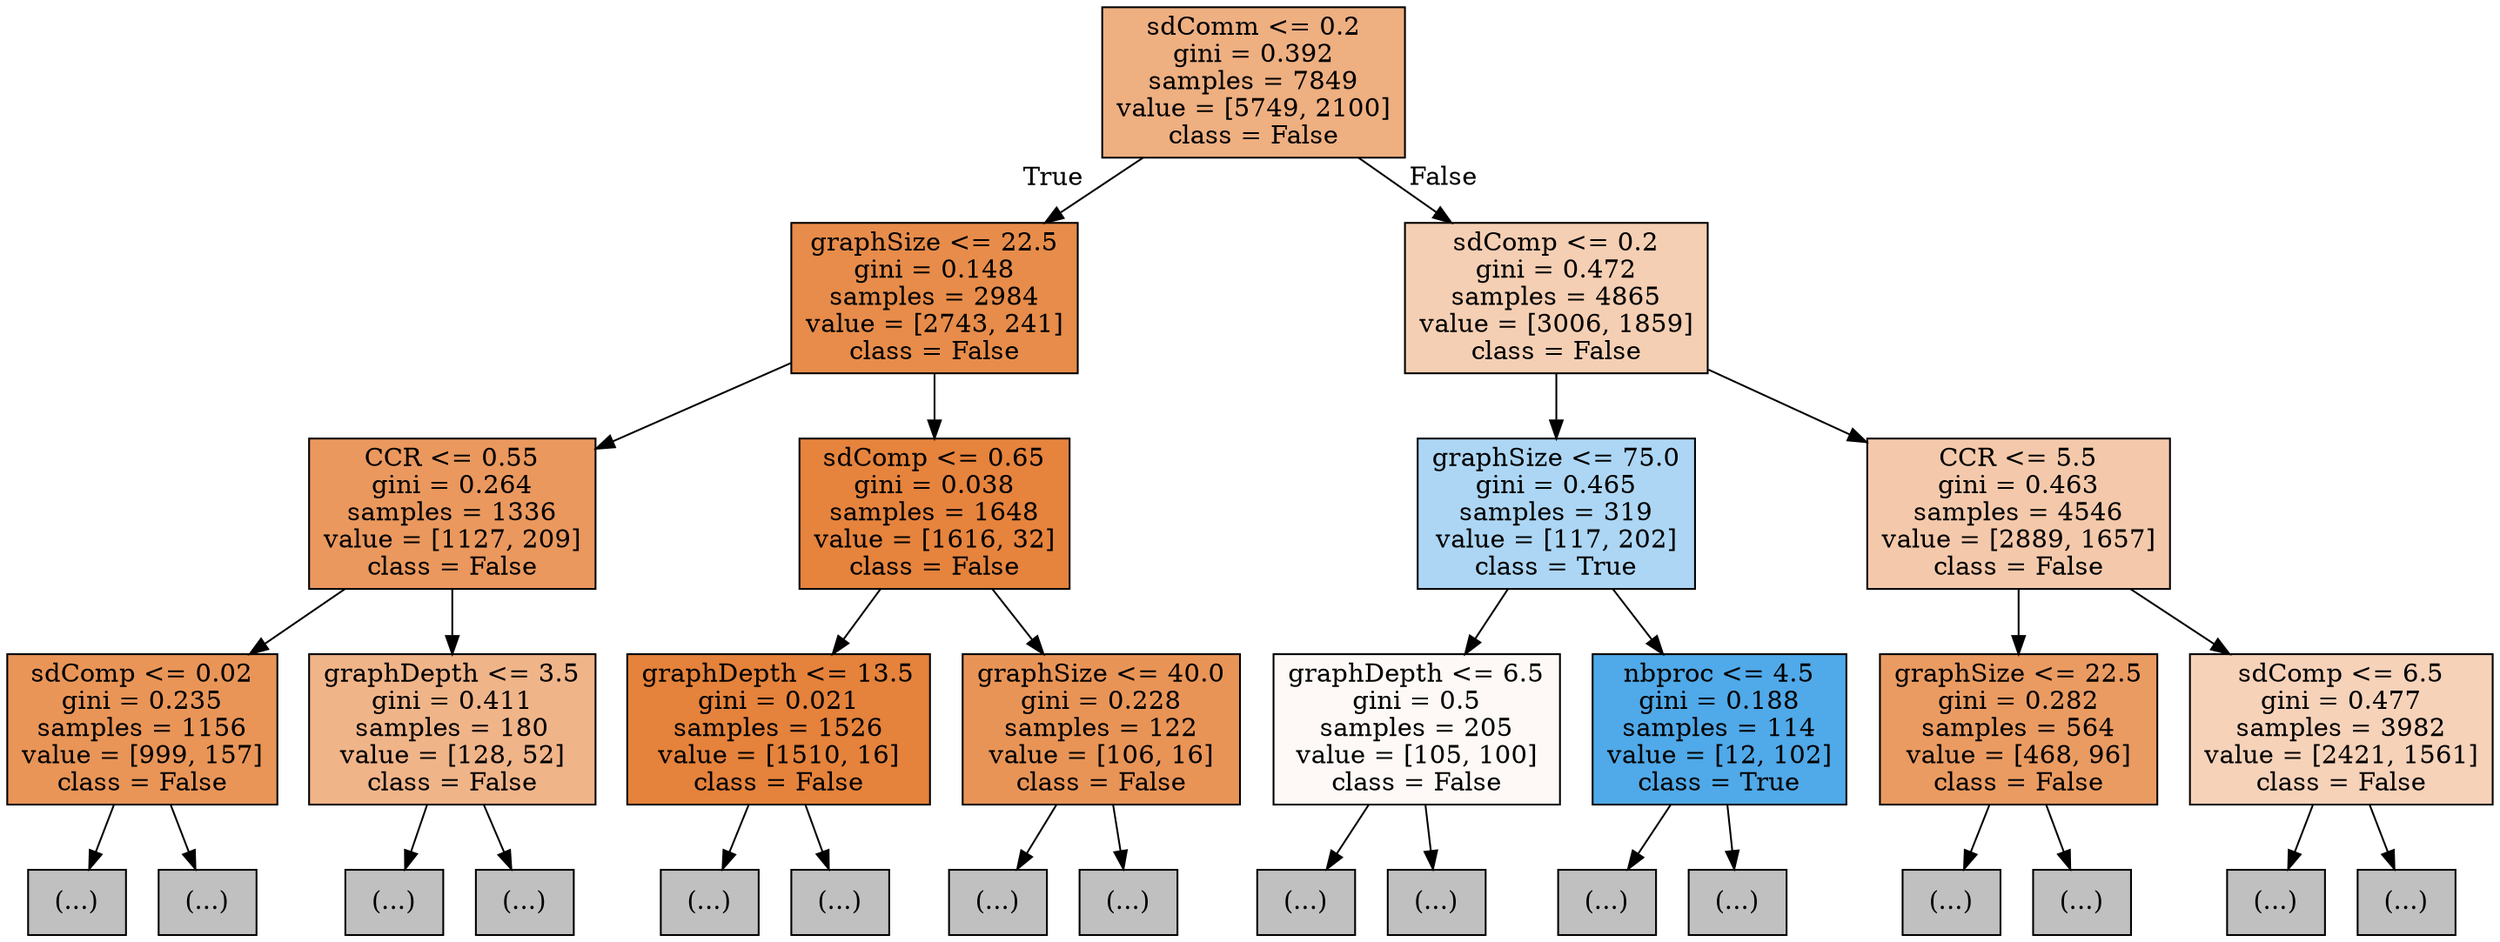 digraph Tree {
node [shape=box, style="filled", color="black"] ;
0 [label="sdComm <= 0.2\ngini = 0.392\nsamples = 7849\nvalue = [5749, 2100]\nclass = False", fillcolor="#eeaf81"] ;
1 [label="graphSize <= 22.5\ngini = 0.148\nsamples = 2984\nvalue = [2743, 241]\nclass = False", fillcolor="#e78c4a"] ;
0 -> 1 [labeldistance=2.5, labelangle=45, headlabel="True"] ;
2 [label="CCR <= 0.55\ngini = 0.264\nsamples = 1336\nvalue = [1127, 209]\nclass = False", fillcolor="#ea985e"] ;
1 -> 2 ;
3 [label="sdComp <= 0.02\ngini = 0.235\nsamples = 1156\nvalue = [999, 157]\nclass = False", fillcolor="#e99558"] ;
2 -> 3 ;
4 [label="(...)", fillcolor="#C0C0C0"] ;
3 -> 4 ;
19 [label="(...)", fillcolor="#C0C0C0"] ;
3 -> 19 ;
58 [label="graphDepth <= 3.5\ngini = 0.411\nsamples = 180\nvalue = [128, 52]\nclass = False", fillcolor="#f0b489"] ;
2 -> 58 ;
59 [label="(...)", fillcolor="#C0C0C0"] ;
58 -> 59 ;
68 [label="(...)", fillcolor="#C0C0C0"] ;
58 -> 68 ;
77 [label="sdComp <= 0.65\ngini = 0.038\nsamples = 1648\nvalue = [1616, 32]\nclass = False", fillcolor="#e6833d"] ;
1 -> 77 ;
78 [label="graphDepth <= 13.5\ngini = 0.021\nsamples = 1526\nvalue = [1510, 16]\nclass = False", fillcolor="#e5823b"] ;
77 -> 78 ;
79 [label="(...)", fillcolor="#C0C0C0"] ;
78 -> 79 ;
110 [label="(...)", fillcolor="#C0C0C0"] ;
78 -> 110 ;
111 [label="graphSize <= 40.0\ngini = 0.228\nsamples = 122\nvalue = [106, 16]\nclass = False", fillcolor="#e99457"] ;
77 -> 111 ;
112 [label="(...)", fillcolor="#C0C0C0"] ;
111 -> 112 ;
119 [label="(...)", fillcolor="#C0C0C0"] ;
111 -> 119 ;
130 [label="sdComp <= 0.2\ngini = 0.472\nsamples = 4865\nvalue = [3006, 1859]\nclass = False", fillcolor="#f5cfb3"] ;
0 -> 130 [labeldistance=2.5, labelangle=-45, headlabel="False"] ;
131 [label="graphSize <= 75.0\ngini = 0.465\nsamples = 319\nvalue = [117, 202]\nclass = True", fillcolor="#acd6f4"] ;
130 -> 131 ;
132 [label="graphDepth <= 6.5\ngini = 0.5\nsamples = 205\nvalue = [105, 100]\nclass = False", fillcolor="#fef9f6"] ;
131 -> 132 ;
133 [label="(...)", fillcolor="#C0C0C0"] ;
132 -> 133 ;
154 [label="(...)", fillcolor="#C0C0C0"] ;
132 -> 154 ;
165 [label="nbproc <= 4.5\ngini = 0.188\nsamples = 114\nvalue = [12, 102]\nclass = True", fillcolor="#50a9e8"] ;
131 -> 165 ;
166 [label="(...)", fillcolor="#C0C0C0"] ;
165 -> 166 ;
169 [label="(...)", fillcolor="#C0C0C0"] ;
165 -> 169 ;
172 [label="CCR <= 5.5\ngini = 0.463\nsamples = 4546\nvalue = [2889, 1657]\nclass = False", fillcolor="#f4c9ab"] ;
130 -> 172 ;
173 [label="graphSize <= 22.5\ngini = 0.282\nsamples = 564\nvalue = [468, 96]\nclass = False", fillcolor="#ea9b62"] ;
172 -> 173 ;
174 [label="(...)", fillcolor="#C0C0C0"] ;
173 -> 174 ;
201 [label="(...)", fillcolor="#C0C0C0"] ;
173 -> 201 ;
234 [label="sdComp <= 6.5\ngini = 0.477\nsamples = 3982\nvalue = [2421, 1561]\nclass = False", fillcolor="#f6d2b9"] ;
172 -> 234 ;
235 [label="(...)", fillcolor="#C0C0C0"] ;
234 -> 235 ;
424 [label="(...)", fillcolor="#C0C0C0"] ;
234 -> 424 ;
}